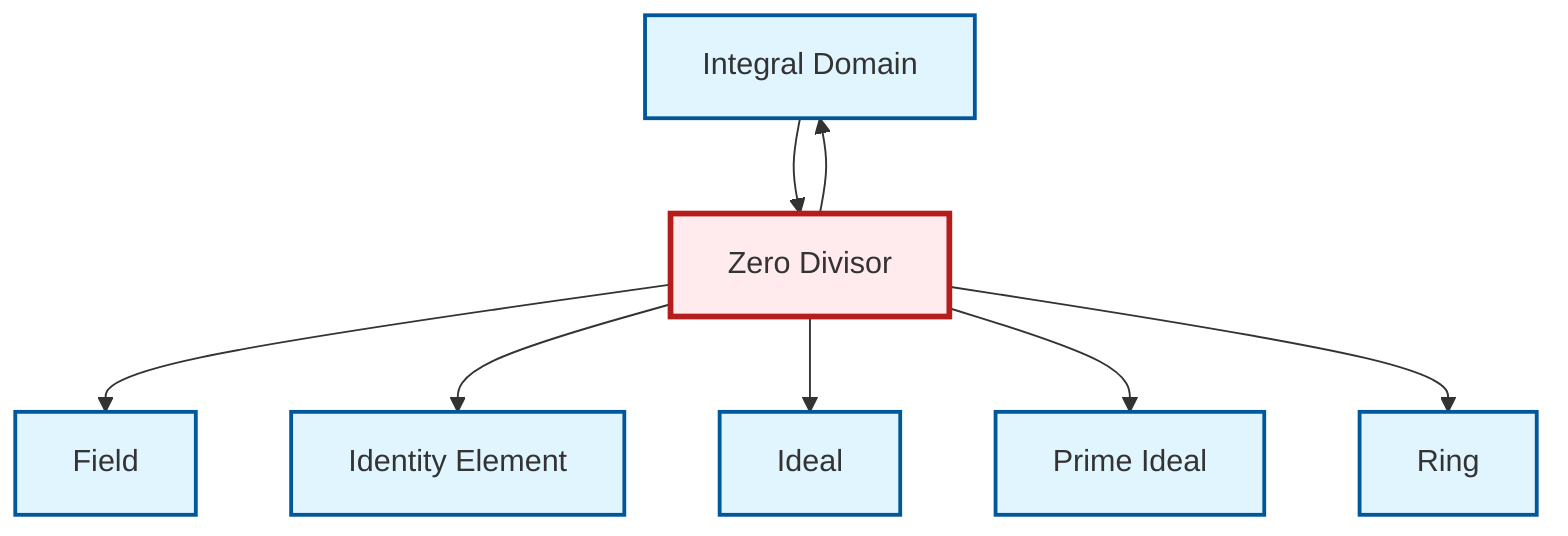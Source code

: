 graph TD
    classDef definition fill:#e1f5fe,stroke:#01579b,stroke-width:2px
    classDef theorem fill:#f3e5f5,stroke:#4a148c,stroke-width:2px
    classDef axiom fill:#fff3e0,stroke:#e65100,stroke-width:2px
    classDef example fill:#e8f5e9,stroke:#1b5e20,stroke-width:2px
    classDef current fill:#ffebee,stroke:#b71c1c,stroke-width:3px
    def-prime-ideal["Prime Ideal"]:::definition
    def-ideal["Ideal"]:::definition
    def-integral-domain["Integral Domain"]:::definition
    def-field["Field"]:::definition
    def-identity-element["Identity Element"]:::definition
    def-zero-divisor["Zero Divisor"]:::definition
    def-ring["Ring"]:::definition
    def-zero-divisor --> def-field
    def-zero-divisor --> def-integral-domain
    def-zero-divisor --> def-identity-element
    def-zero-divisor --> def-ideal
    def-zero-divisor --> def-prime-ideal
    def-zero-divisor --> def-ring
    def-integral-domain --> def-zero-divisor
    class def-zero-divisor current